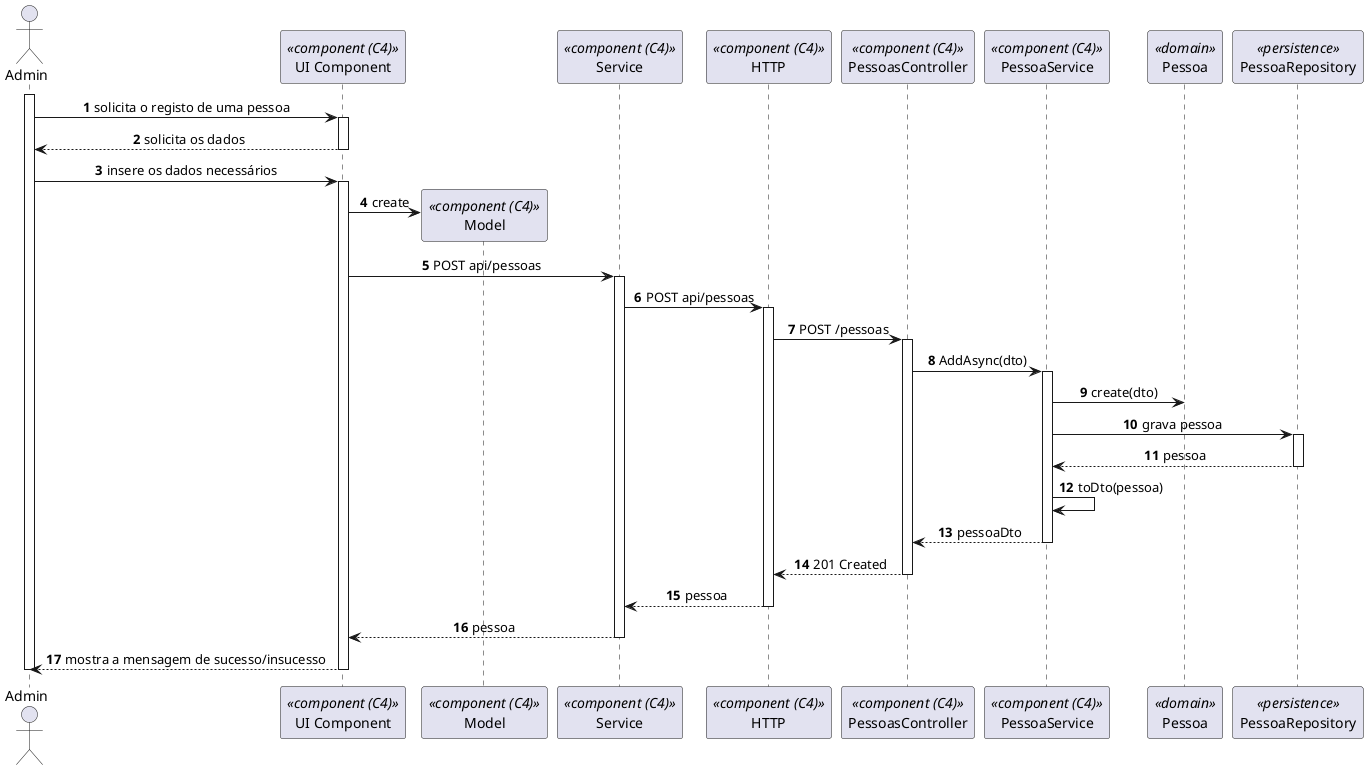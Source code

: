 @startuml RegistarPessoa
autonumber
skinparam DefaultTextAlignment center
actor Admin as "Admin"
participant ComponentUI as "UI Component" <<component (C4)>>
participant Model as "Model" <<component (C4)>>
participant Service as "Service" <<component (C4)>>
participant HTTP as "HTTP" <<component (C4)>>
participant PessoasController as "PessoasController" <<component (C4)>>
participant PessoaService as "PessoaService" <<component (C4)>>
participant Pessoa as "Pessoa" <<domain>>
participant PessoaRepo as "PessoaRepository" <<persistence>>

activate Admin

    Admin -> ComponentUI : solicita o registo de uma pessoa
    activate ComponentUI

        ComponentUI --> Admin : solicita os dados
    deactivate ComponentUI

    Admin -> ComponentUI : insere os dados necessários
    activate ComponentUI
    
            ComponentUI -> Model** : create
            
            ComponentUI -> Service : POST api/pessoas 
            activate Service

                Service -> HTTP : POST api/pessoas 
                activate HTTP

                    HTTP -> PessoasController : POST /pessoas
                    activate PessoasController

                    PessoasController -> PessoaService : AddAsync(dto)
                    activate PessoaService 

                    PessoaService -> Pessoa : create(dto)

                    PessoaService -> PessoaRepo : grava pessoa
                    activate PessoaRepo

                    PessoaRepo --> PessoaService : pessoa
                    deactivate PessoaRepo

                    PessoaService -> PessoaService : toDto(pessoa)

                    PessoaService --> PessoasController : pessoaDto
                    deactivate PessoaService

                    PessoasController --> HTTP : 201 Created

                    deactivate PessoasController

                    HTTP --> Service : pessoa
                deactivate HTTP

                Service --> ComponentUI : pessoa
            deactivate Service

    Admin <-- ComponentUI : mostra a mensagem de sucesso/insucesso 
    deactivate ComponentUI

deactivate Admin

@enduml